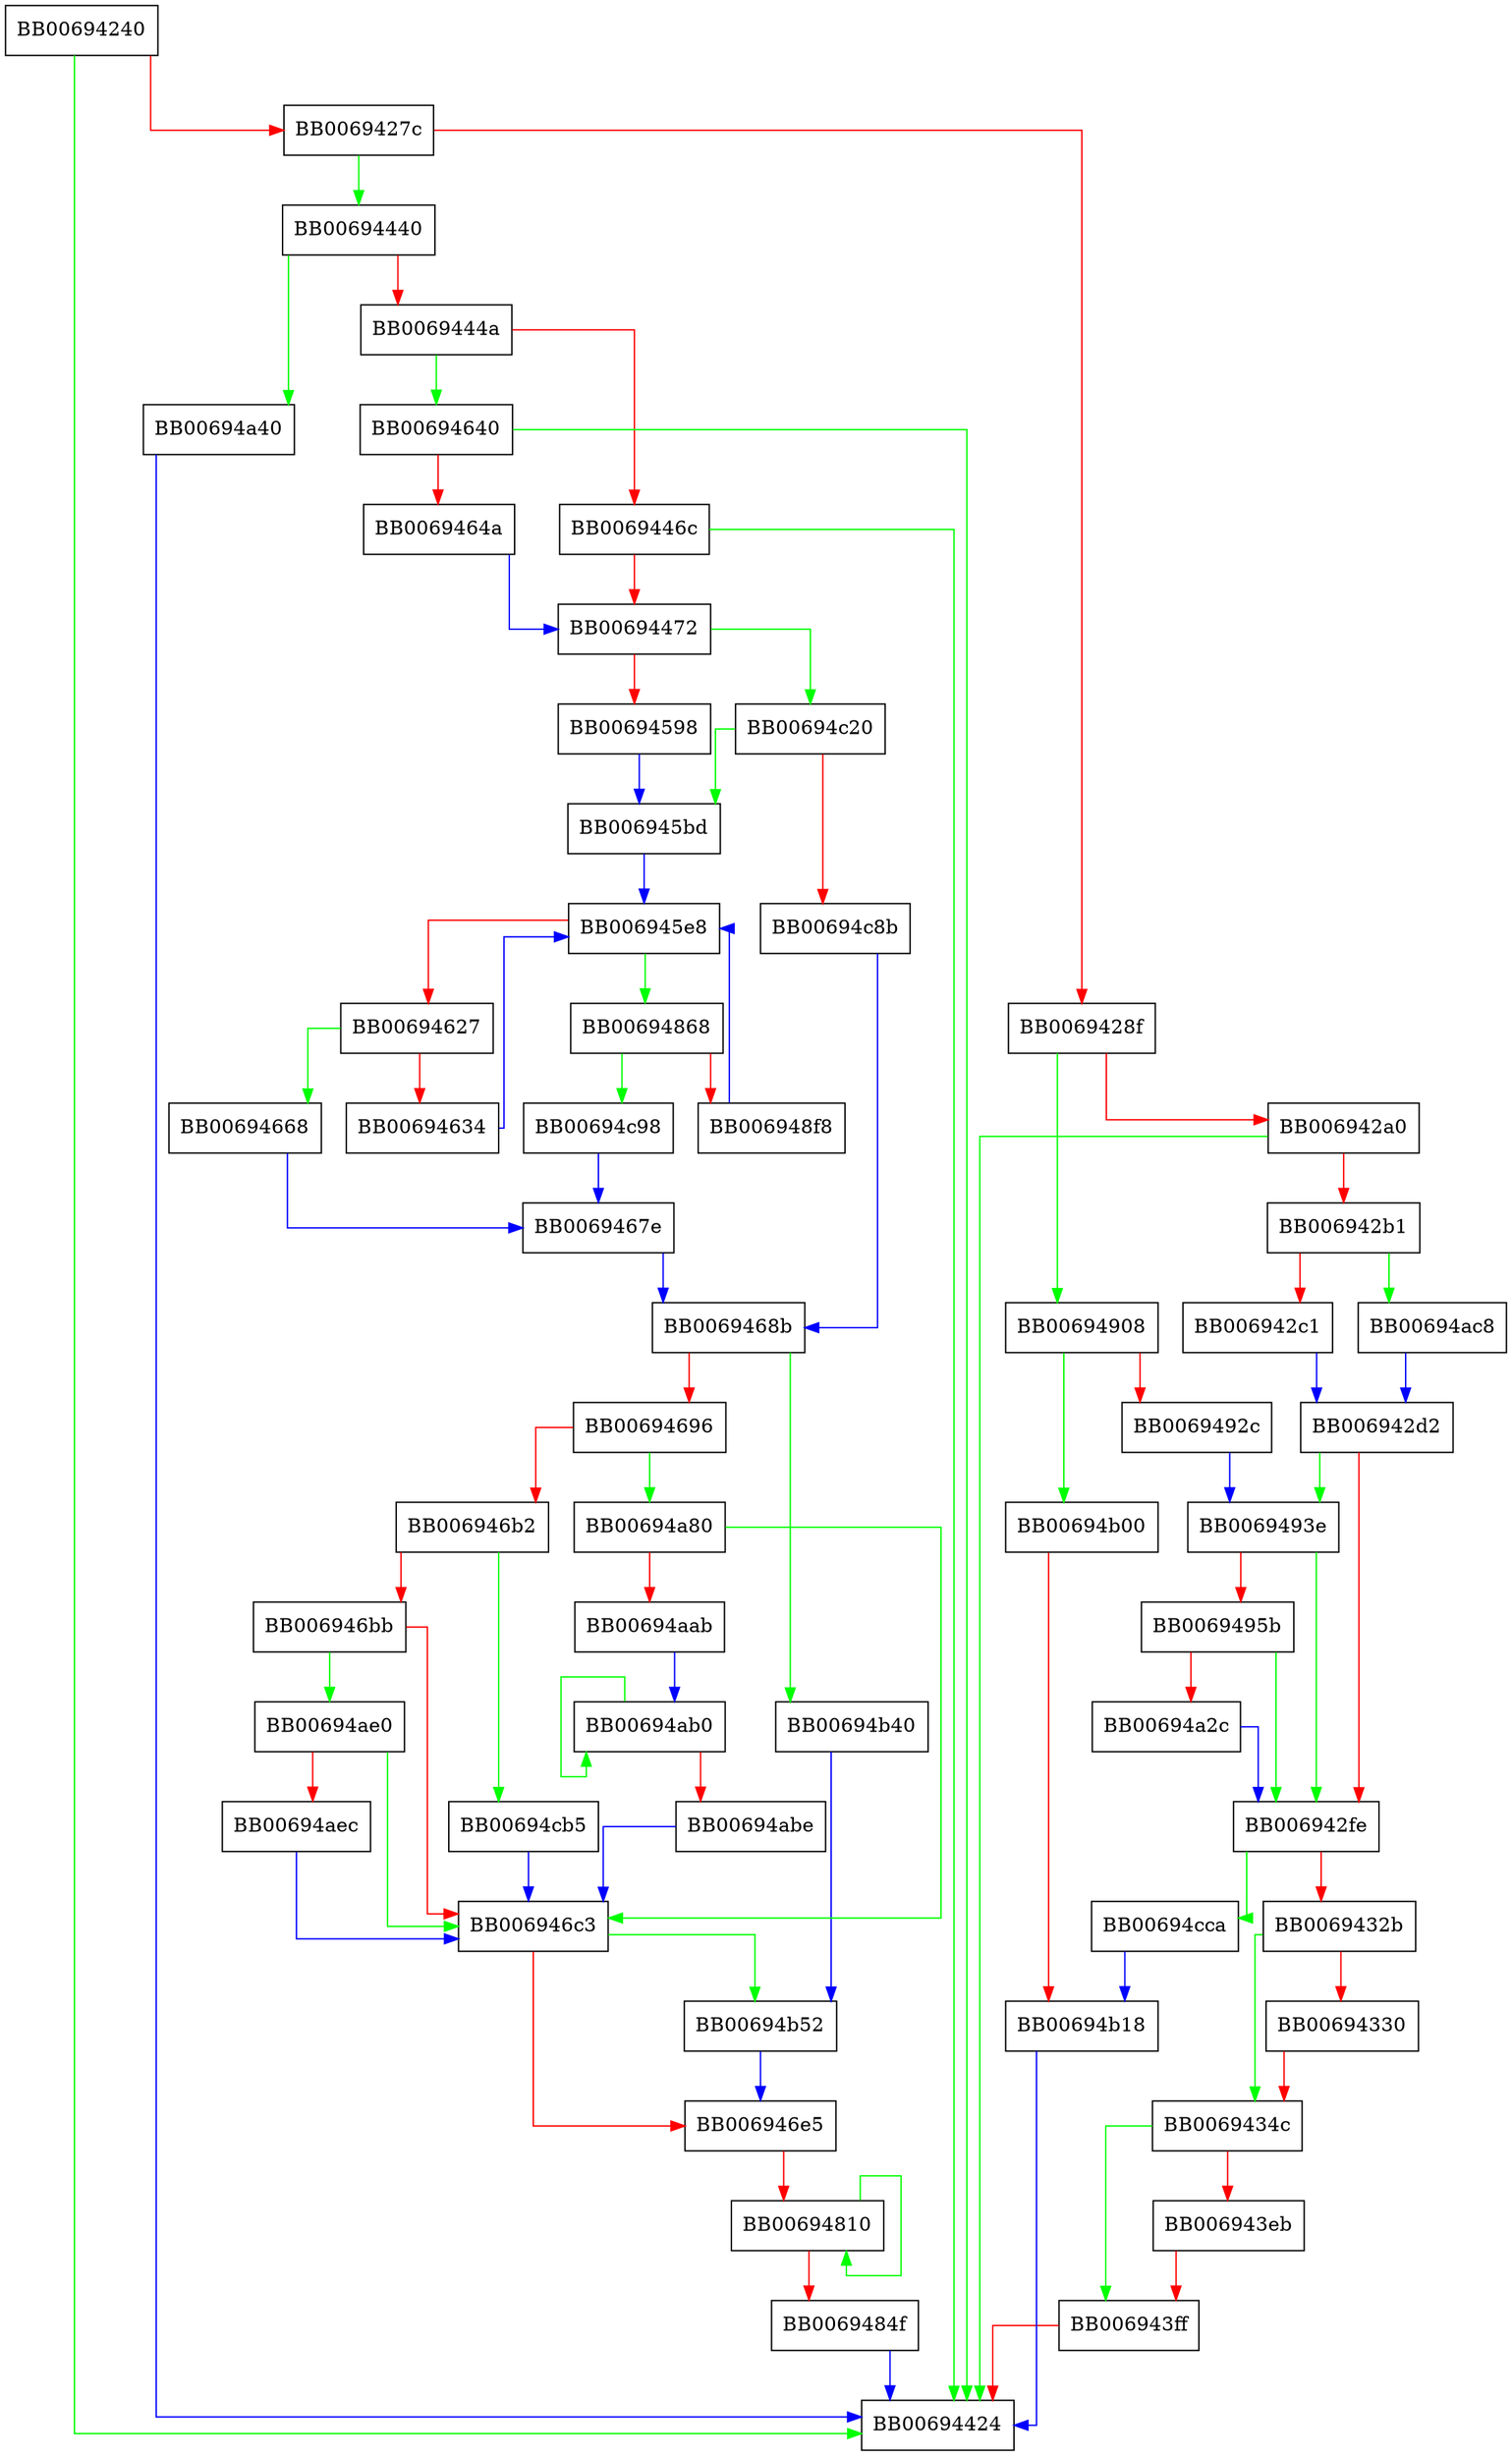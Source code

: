 digraph aesni_cbc_hmac_sha1_cipher {
  node [shape="box"];
  graph [splines=ortho];
  BB00694240 -> BB00694424 [color="green"];
  BB00694240 -> BB0069427c [color="red"];
  BB0069427c -> BB00694440 [color="green"];
  BB0069427c -> BB0069428f [color="red"];
  BB0069428f -> BB00694908 [color="green"];
  BB0069428f -> BB006942a0 [color="red"];
  BB006942a0 -> BB00694424 [color="green"];
  BB006942a0 -> BB006942b1 [color="red"];
  BB006942b1 -> BB00694ac8 [color="green"];
  BB006942b1 -> BB006942c1 [color="red"];
  BB006942c1 -> BB006942d2 [color="blue"];
  BB006942d2 -> BB0069493e [color="green"];
  BB006942d2 -> BB006942fe [color="red"];
  BB006942fe -> BB00694cca [color="green"];
  BB006942fe -> BB0069432b [color="red"];
  BB0069432b -> BB0069434c [color="green"];
  BB0069432b -> BB00694330 [color="red"];
  BB00694330 -> BB0069434c [color="red"];
  BB0069434c -> BB006943ff [color="green"];
  BB0069434c -> BB006943eb [color="red"];
  BB006943eb -> BB006943ff [color="red"];
  BB006943ff -> BB00694424 [color="red"];
  BB00694440 -> BB00694a40 [color="green"];
  BB00694440 -> BB0069444a [color="red"];
  BB0069444a -> BB00694640 [color="green"];
  BB0069444a -> BB0069446c [color="red"];
  BB0069446c -> BB00694424 [color="green"];
  BB0069446c -> BB00694472 [color="red"];
  BB00694472 -> BB00694c20 [color="green"];
  BB00694472 -> BB00694598 [color="red"];
  BB00694598 -> BB006945bd [color="blue"];
  BB006945bd -> BB006945e8 [color="blue"];
  BB006945e8 -> BB00694868 [color="green"];
  BB006945e8 -> BB00694627 [color="red"];
  BB00694627 -> BB00694668 [color="green"];
  BB00694627 -> BB00694634 [color="red"];
  BB00694634 -> BB006945e8 [color="blue"];
  BB00694640 -> BB00694424 [color="green"];
  BB00694640 -> BB0069464a [color="red"];
  BB0069464a -> BB00694472 [color="blue"];
  BB00694668 -> BB0069467e [color="blue"];
  BB0069467e -> BB0069468b [color="blue"];
  BB0069468b -> BB00694b40 [color="green"];
  BB0069468b -> BB00694696 [color="red"];
  BB00694696 -> BB00694a80 [color="green"];
  BB00694696 -> BB006946b2 [color="red"];
  BB006946b2 -> BB00694cb5 [color="green"];
  BB006946b2 -> BB006946bb [color="red"];
  BB006946bb -> BB00694ae0 [color="green"];
  BB006946bb -> BB006946c3 [color="red"];
  BB006946c3 -> BB00694b52 [color="green"];
  BB006946c3 -> BB006946e5 [color="red"];
  BB006946e5 -> BB00694810 [color="red"];
  BB00694810 -> BB00694810 [color="green"];
  BB00694810 -> BB0069484f [color="red"];
  BB0069484f -> BB00694424 [color="blue"];
  BB00694868 -> BB00694c98 [color="green"];
  BB00694868 -> BB006948f8 [color="red"];
  BB006948f8 -> BB006945e8 [color="blue"];
  BB00694908 -> BB00694b00 [color="green"];
  BB00694908 -> BB0069492c [color="red"];
  BB0069492c -> BB0069493e [color="blue"];
  BB0069493e -> BB006942fe [color="green"];
  BB0069493e -> BB0069495b [color="red"];
  BB0069495b -> BB006942fe [color="green"];
  BB0069495b -> BB00694a2c [color="red"];
  BB00694a2c -> BB006942fe [color="blue"];
  BB00694a40 -> BB00694424 [color="blue"];
  BB00694a80 -> BB006946c3 [color="green"];
  BB00694a80 -> BB00694aab [color="red"];
  BB00694aab -> BB00694ab0 [color="blue"];
  BB00694ab0 -> BB00694ab0 [color="green"];
  BB00694ab0 -> BB00694abe [color="red"];
  BB00694abe -> BB006946c3 [color="blue"];
  BB00694ac8 -> BB006942d2 [color="blue"];
  BB00694ae0 -> BB006946c3 [color="green"];
  BB00694ae0 -> BB00694aec [color="red"];
  BB00694aec -> BB006946c3 [color="blue"];
  BB00694b00 -> BB00694b18 [color="red"];
  BB00694b18 -> BB00694424 [color="blue"];
  BB00694b40 -> BB00694b52 [color="blue"];
  BB00694b52 -> BB006946e5 [color="blue"];
  BB00694c20 -> BB006945bd [color="green"];
  BB00694c20 -> BB00694c8b [color="red"];
  BB00694c8b -> BB0069468b [color="blue"];
  BB00694c98 -> BB0069467e [color="blue"];
  BB00694cb5 -> BB006946c3 [color="blue"];
  BB00694cca -> BB00694b18 [color="blue"];
}